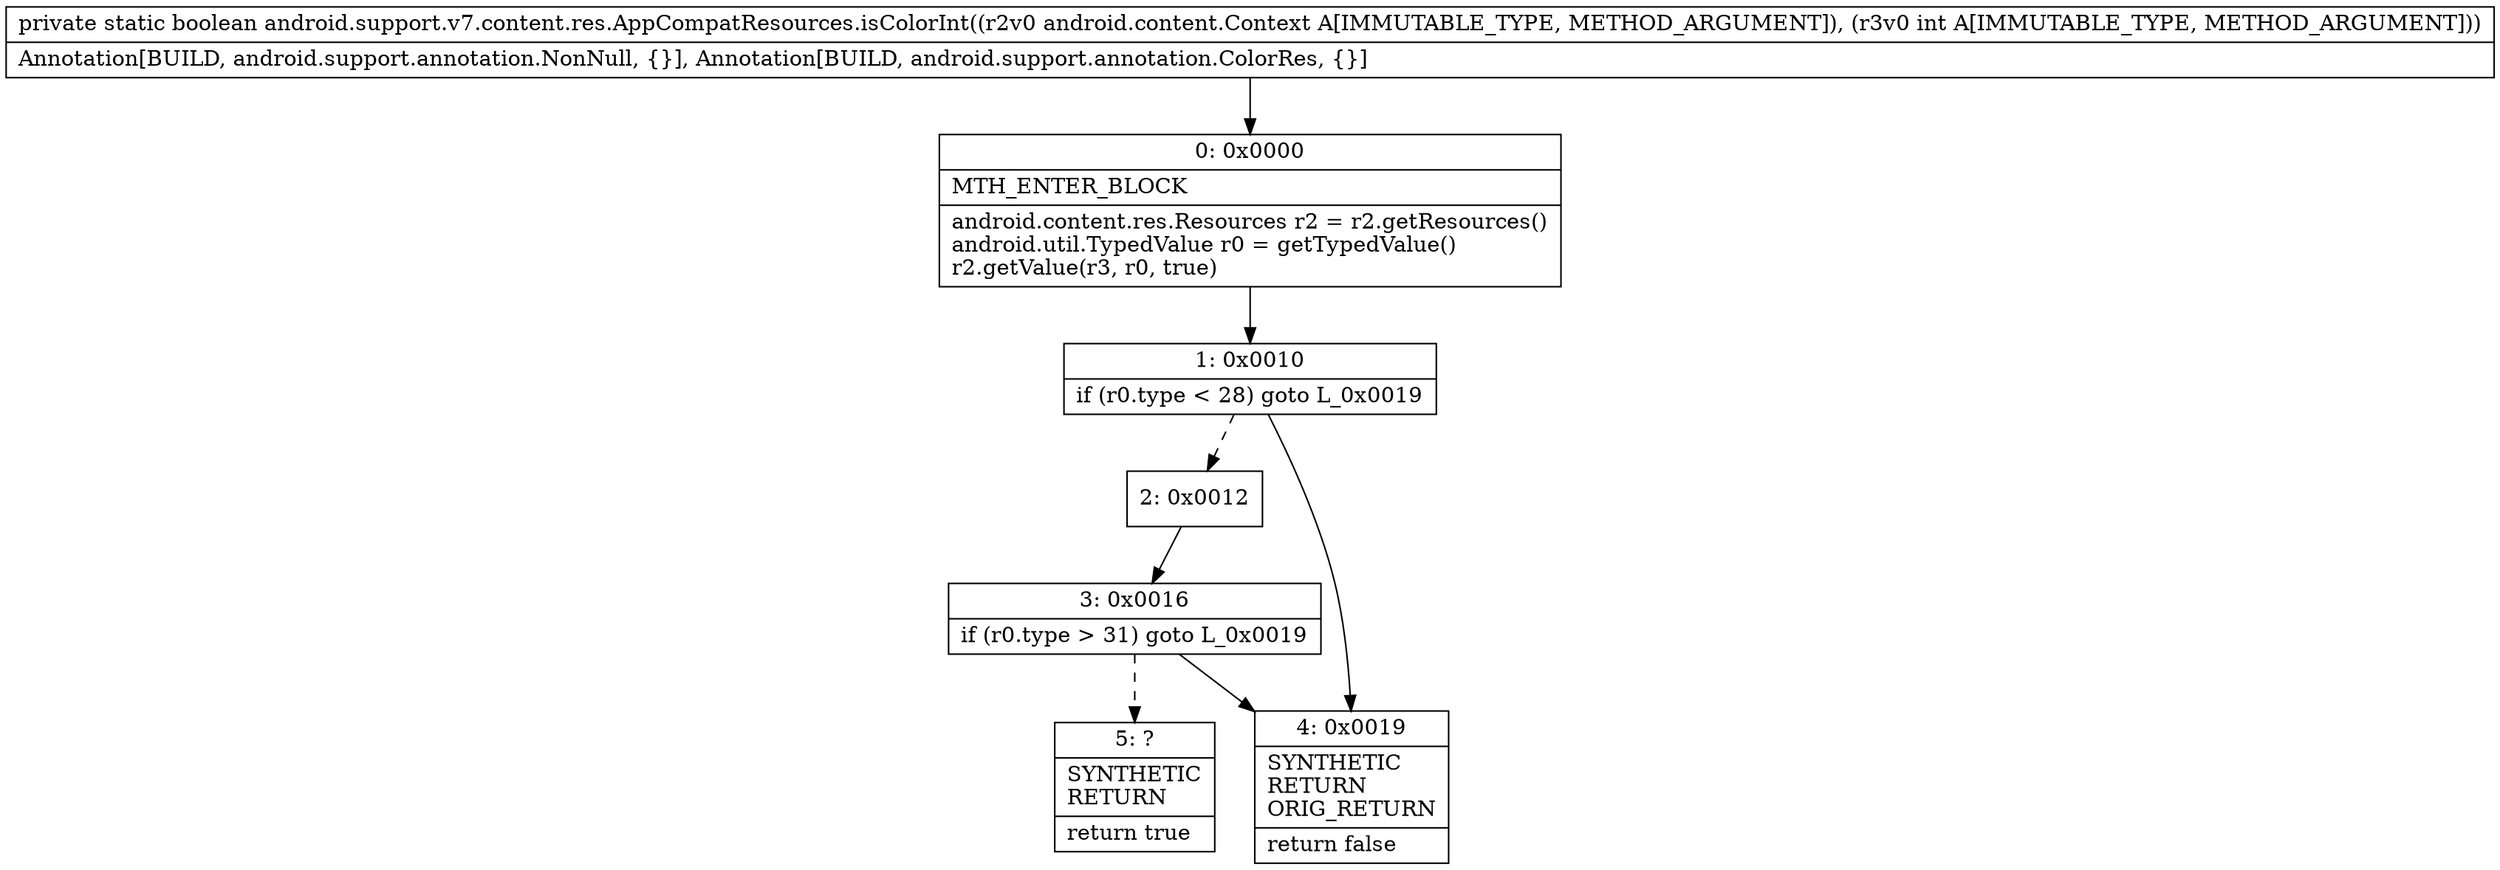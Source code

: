 digraph "CFG forandroid.support.v7.content.res.AppCompatResources.isColorInt(Landroid\/content\/Context;I)Z" {
Node_0 [shape=record,label="{0\:\ 0x0000|MTH_ENTER_BLOCK\l|android.content.res.Resources r2 = r2.getResources()\landroid.util.TypedValue r0 = getTypedValue()\lr2.getValue(r3, r0, true)\l}"];
Node_1 [shape=record,label="{1\:\ 0x0010|if (r0.type \< 28) goto L_0x0019\l}"];
Node_2 [shape=record,label="{2\:\ 0x0012}"];
Node_3 [shape=record,label="{3\:\ 0x0016|if (r0.type \> 31) goto L_0x0019\l}"];
Node_4 [shape=record,label="{4\:\ 0x0019|SYNTHETIC\lRETURN\lORIG_RETURN\l|return false\l}"];
Node_5 [shape=record,label="{5\:\ ?|SYNTHETIC\lRETURN\l|return true\l}"];
MethodNode[shape=record,label="{private static boolean android.support.v7.content.res.AppCompatResources.isColorInt((r2v0 android.content.Context A[IMMUTABLE_TYPE, METHOD_ARGUMENT]), (r3v0 int A[IMMUTABLE_TYPE, METHOD_ARGUMENT]))  | Annotation[BUILD, android.support.annotation.NonNull, \{\}], Annotation[BUILD, android.support.annotation.ColorRes, \{\}]\l}"];
MethodNode -> Node_0;
Node_0 -> Node_1;
Node_1 -> Node_2[style=dashed];
Node_1 -> Node_4;
Node_2 -> Node_3;
Node_3 -> Node_4;
Node_3 -> Node_5[style=dashed];
}

